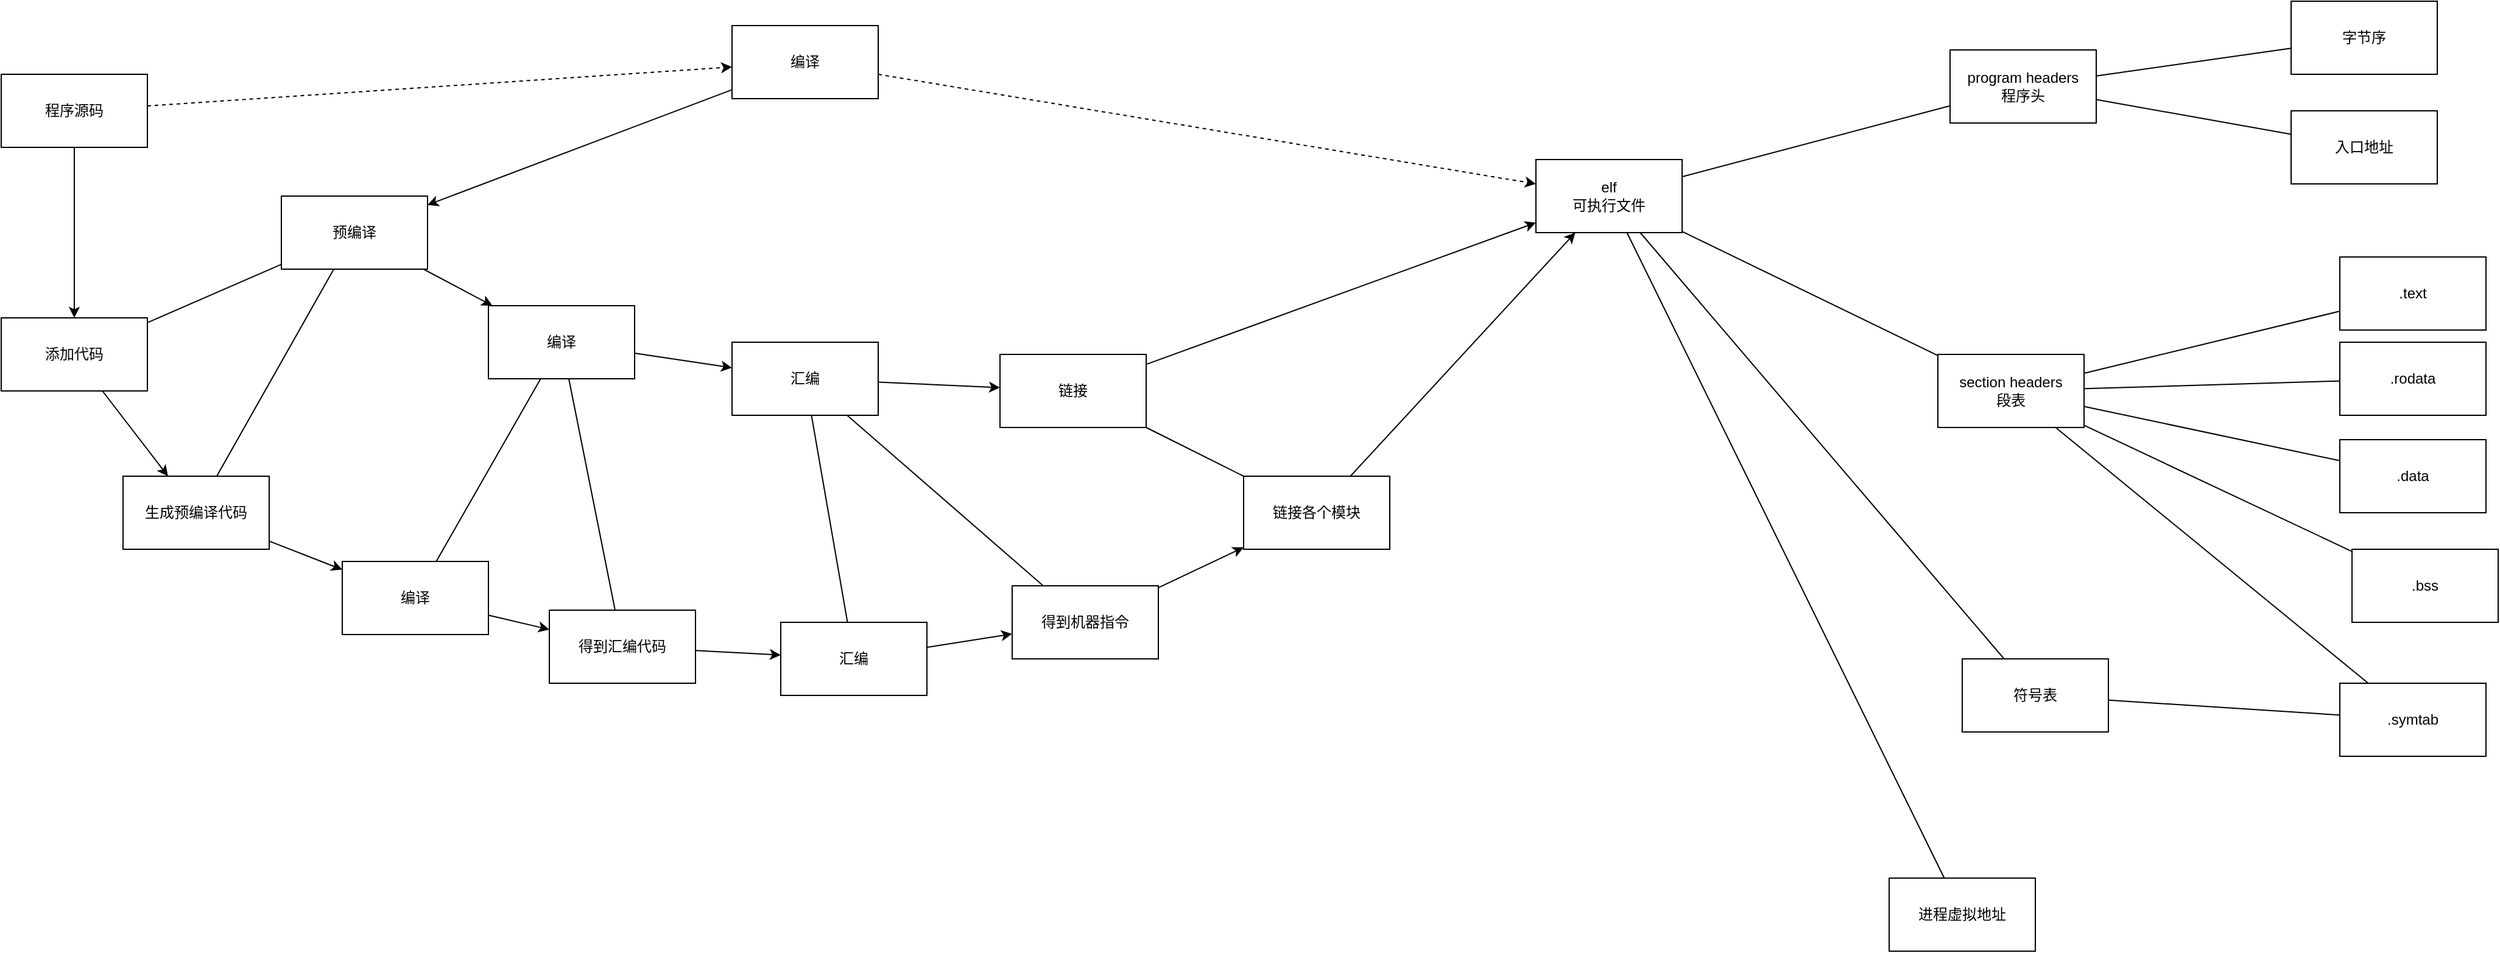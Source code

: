 <mxfile version="17.4.2" type="device"><diagram id="a2Xf-FtpL4dgwreFlvyd" name="第 1 页"><mxGraphModel dx="2107" dy="992" grid="1" gridSize="10" guides="0" tooltips="1" connect="1" arrows="0" fold="1" page="1" pageScale="1" pageWidth="827" pageHeight="1169" math="0" shadow="0"><root><mxCell id="0"/><mxCell id="1" parent="0"/><mxCell id="3gaF7mHsDb8X9RoKGPlb-1" value="程序源码" style="rounded=0;whiteSpace=wrap;html=1;fillColor=none;" vertex="1" parent="1"><mxGeometry x="-150" y="160" width="120" height="60" as="geometry"/></mxCell><mxCell id="3gaF7mHsDb8X9RoKGPlb-2" value="编译" style="rounded=0;whiteSpace=wrap;html=1;fillColor=none;" vertex="1" parent="1"><mxGeometry x="450" y="120" width="120" height="60" as="geometry"/></mxCell><mxCell id="3gaF7mHsDb8X9RoKGPlb-3" value="预编译" style="rounded=0;whiteSpace=wrap;html=1;fillColor=none;" vertex="1" parent="1"><mxGeometry x="80" y="260" width="120" height="60" as="geometry"/></mxCell><mxCell id="3gaF7mHsDb8X9RoKGPlb-4" value="编译" style="rounded=0;whiteSpace=wrap;html=1;fillColor=none;" vertex="1" parent="1"><mxGeometry x="250" y="350" width="120" height="60" as="geometry"/></mxCell><mxCell id="3gaF7mHsDb8X9RoKGPlb-5" value="汇编" style="rounded=0;whiteSpace=wrap;html=1;fillColor=none;" vertex="1" parent="1"><mxGeometry x="450" y="380" width="120" height="60" as="geometry"/></mxCell><mxCell id="3gaF7mHsDb8X9RoKGPlb-6" value="链接" style="rounded=0;whiteSpace=wrap;html=1;fillColor=none;" vertex="1" parent="1"><mxGeometry x="670" y="390" width="120" height="60" as="geometry"/></mxCell><mxCell id="3gaF7mHsDb8X9RoKGPlb-8" value="elf&lt;br&gt;可执行文件" style="rounded=0;whiteSpace=wrap;html=1;fillColor=none;" vertex="1" parent="1"><mxGeometry x="1110" y="230" width="120" height="60" as="geometry"/></mxCell><mxCell id="3gaF7mHsDb8X9RoKGPlb-9" value="" style="endArrow=classic;html=1;rounded=0;dashed=1;" edge="1" parent="1" source="3gaF7mHsDb8X9RoKGPlb-1" target="3gaF7mHsDb8X9RoKGPlb-2"><mxGeometry width="50" height="50" relative="1" as="geometry"><mxPoint x="580" y="470" as="sourcePoint"/><mxPoint x="630" y="420" as="targetPoint"/></mxGeometry></mxCell><mxCell id="3gaF7mHsDb8X9RoKGPlb-12" value="" style="endArrow=classic;html=1;rounded=0;" edge="1" parent="1" source="3gaF7mHsDb8X9RoKGPlb-2" target="3gaF7mHsDb8X9RoKGPlb-3"><mxGeometry width="50" height="50" relative="1" as="geometry"><mxPoint x="290" y="240" as="sourcePoint"/><mxPoint x="410" y="300" as="targetPoint"/></mxGeometry></mxCell><mxCell id="3gaF7mHsDb8X9RoKGPlb-13" value="" style="endArrow=classic;html=1;rounded=0;" edge="1" parent="1" source="3gaF7mHsDb8X9RoKGPlb-4" target="3gaF7mHsDb8X9RoKGPlb-5"><mxGeometry width="50" height="50" relative="1" as="geometry"><mxPoint x="290" y="210" as="sourcePoint"/><mxPoint x="430" y="210" as="targetPoint"/></mxGeometry></mxCell><mxCell id="3gaF7mHsDb8X9RoKGPlb-14" value="" style="endArrow=classic;html=1;rounded=0;" edge="1" parent="1" source="3gaF7mHsDb8X9RoKGPlb-5" target="3gaF7mHsDb8X9RoKGPlb-6"><mxGeometry width="50" height="50" relative="1" as="geometry"><mxPoint x="505" y="490" as="sourcePoint"/><mxPoint x="535" y="550" as="targetPoint"/></mxGeometry></mxCell><mxCell id="3gaF7mHsDb8X9RoKGPlb-15" value="" style="endArrow=classic;html=1;rounded=0;dashed=1;" edge="1" parent="1" source="3gaF7mHsDb8X9RoKGPlb-2" target="3gaF7mHsDb8X9RoKGPlb-8"><mxGeometry width="50" height="50" relative="1" as="geometry"><mxPoint x="565" y="610" as="sourcePoint"/><mxPoint x="595" y="670" as="targetPoint"/></mxGeometry></mxCell><mxCell id="3gaF7mHsDb8X9RoKGPlb-16" value="" style="endArrow=classic;html=1;rounded=0;" edge="1" parent="1" source="3gaF7mHsDb8X9RoKGPlb-1" target="3gaF7mHsDb8X9RoKGPlb-47"><mxGeometry width="50" height="50" relative="1" as="geometry"><mxPoint x="474.615" y="360" as="sourcePoint"/><mxPoint x="485.385" y="430" as="targetPoint"/></mxGeometry></mxCell><mxCell id="3gaF7mHsDb8X9RoKGPlb-17" value="" style="endArrow=classic;html=1;rounded=0;" edge="1" parent="1" source="3gaF7mHsDb8X9RoKGPlb-54" target="3gaF7mHsDb8X9RoKGPlb-8"><mxGeometry width="50" height="50" relative="1" as="geometry"><mxPoint x="290" y="240" as="sourcePoint"/><mxPoint x="410" y="300" as="targetPoint"/></mxGeometry></mxCell><mxCell id="3gaF7mHsDb8X9RoKGPlb-18" value="符号表" style="rounded=0;whiteSpace=wrap;html=1;fillColor=none;" vertex="1" parent="1"><mxGeometry x="1460" y="640" width="120" height="60" as="geometry"/></mxCell><mxCell id="3gaF7mHsDb8X9RoKGPlb-19" value="section headers&lt;br&gt;段表" style="rounded=0;whiteSpace=wrap;html=1;fillColor=none;" vertex="1" parent="1"><mxGeometry x="1440" y="390" width="120" height="60" as="geometry"/></mxCell><mxCell id="3gaF7mHsDb8X9RoKGPlb-20" value=".text" style="rounded=0;whiteSpace=wrap;html=1;fillColor=none;" vertex="1" parent="1"><mxGeometry x="1770" y="310" width="120" height="60" as="geometry"/></mxCell><mxCell id="3gaF7mHsDb8X9RoKGPlb-21" value=".data" style="rounded=0;whiteSpace=wrap;html=1;fillColor=none;" vertex="1" parent="1"><mxGeometry x="1770" y="460" width="120" height="60" as="geometry"/></mxCell><mxCell id="3gaF7mHsDb8X9RoKGPlb-22" value=".bss" style="rounded=0;whiteSpace=wrap;html=1;fillColor=none;" vertex="1" parent="1"><mxGeometry x="1780" y="550" width="120" height="60" as="geometry"/></mxCell><mxCell id="3gaF7mHsDb8X9RoKGPlb-23" value=".rodata" style="rounded=0;whiteSpace=wrap;html=1;fillColor=none;" vertex="1" parent="1"><mxGeometry x="1770" y="380" width="120" height="60" as="geometry"/></mxCell><mxCell id="3gaF7mHsDb8X9RoKGPlb-25" value="program headers&lt;br&gt;程序头" style="rounded=0;whiteSpace=wrap;html=1;fillColor=none;" vertex="1" parent="1"><mxGeometry x="1450" y="140" width="120" height="60" as="geometry"/></mxCell><mxCell id="3gaF7mHsDb8X9RoKGPlb-26" value="字节序" style="rounded=0;whiteSpace=wrap;html=1;fillColor=none;" vertex="1" parent="1"><mxGeometry x="1730" y="100" width="120" height="60" as="geometry"/></mxCell><mxCell id="3gaF7mHsDb8X9RoKGPlb-27" value="入口地址" style="rounded=0;whiteSpace=wrap;html=1;fillColor=none;" vertex="1" parent="1"><mxGeometry x="1730" y="190" width="120" height="60" as="geometry"/></mxCell><mxCell id="3gaF7mHsDb8X9RoKGPlb-28" value=".symtab" style="rounded=0;whiteSpace=wrap;html=1;fillColor=none;" vertex="1" parent="1"><mxGeometry x="1770" y="660" width="120" height="60" as="geometry"/></mxCell><mxCell id="3gaF7mHsDb8X9RoKGPlb-29" value="进程虚拟地址" style="rounded=0;whiteSpace=wrap;html=1;fillColor=none;" vertex="1" parent="1"><mxGeometry x="1400" y="820" width="120" height="60" as="geometry"/></mxCell><mxCell id="3gaF7mHsDb8X9RoKGPlb-30" value="" style="endArrow=none;html=1;rounded=0;" edge="1" parent="1" source="3gaF7mHsDb8X9RoKGPlb-8" target="3gaF7mHsDb8X9RoKGPlb-25"><mxGeometry width="50" height="50" relative="1" as="geometry"><mxPoint x="1030" y="410" as="sourcePoint"/><mxPoint x="1080" y="360" as="targetPoint"/></mxGeometry></mxCell><mxCell id="3gaF7mHsDb8X9RoKGPlb-31" value="" style="endArrow=none;html=1;rounded=0;" edge="1" parent="1" source="3gaF7mHsDb8X9RoKGPlb-8" target="3gaF7mHsDb8X9RoKGPlb-19"><mxGeometry width="50" height="50" relative="1" as="geometry"><mxPoint x="1020" y="230" as="sourcePoint"/><mxPoint x="1140" y="140" as="targetPoint"/></mxGeometry></mxCell><mxCell id="3gaF7mHsDb8X9RoKGPlb-33" value="" style="endArrow=none;html=1;rounded=0;" edge="1" parent="1" source="3gaF7mHsDb8X9RoKGPlb-19" target="3gaF7mHsDb8X9RoKGPlb-20"><mxGeometry width="50" height="50" relative="1" as="geometry"><mxPoint x="1352.5" y="340" as="sourcePoint"/><mxPoint x="1457.5" y="400" as="targetPoint"/></mxGeometry></mxCell><mxCell id="3gaF7mHsDb8X9RoKGPlb-34" value="" style="endArrow=none;html=1;rounded=0;" edge="1" parent="1" source="3gaF7mHsDb8X9RoKGPlb-19" target="3gaF7mHsDb8X9RoKGPlb-23"><mxGeometry width="50" height="50" relative="1" as="geometry"><mxPoint x="1564" y="400" as="sourcePoint"/><mxPoint x="1636" y="360" as="targetPoint"/></mxGeometry></mxCell><mxCell id="3gaF7mHsDb8X9RoKGPlb-35" value="" style="endArrow=none;html=1;rounded=0;" edge="1" parent="1" source="3gaF7mHsDb8X9RoKGPlb-19" target="3gaF7mHsDb8X9RoKGPlb-21"><mxGeometry width="50" height="50" relative="1" as="geometry"><mxPoint x="1570" y="420" as="sourcePoint"/><mxPoint x="1630" y="410" as="targetPoint"/></mxGeometry></mxCell><mxCell id="3gaF7mHsDb8X9RoKGPlb-36" value="" style="endArrow=none;html=1;rounded=0;" edge="1" parent="1" source="3gaF7mHsDb8X9RoKGPlb-19" target="3gaF7mHsDb8X9RoKGPlb-22"><mxGeometry width="50" height="50" relative="1" as="geometry"><mxPoint x="1570" y="446.667" as="sourcePoint"/><mxPoint x="1630" y="463.333" as="targetPoint"/></mxGeometry></mxCell><mxCell id="3gaF7mHsDb8X9RoKGPlb-37" value="" style="endArrow=none;html=1;rounded=0;" edge="1" parent="1" source="3gaF7mHsDb8X9RoKGPlb-19" target="3gaF7mHsDb8X9RoKGPlb-28"><mxGeometry width="50" height="50" relative="1" as="geometry"><mxPoint x="1550.714" y="460" as="sourcePoint"/><mxPoint x="1659.286" y="540" as="targetPoint"/></mxGeometry></mxCell><mxCell id="3gaF7mHsDb8X9RoKGPlb-38" value="" style="endArrow=none;html=1;rounded=0;" edge="1" parent="1" source="3gaF7mHsDb8X9RoKGPlb-8" target="3gaF7mHsDb8X9RoKGPlb-18"><mxGeometry width="50" height="50" relative="1" as="geometry"><mxPoint x="1213.75" y="410" as="sourcePoint"/><mxPoint x="1356.25" y="590" as="targetPoint"/></mxGeometry></mxCell><mxCell id="3gaF7mHsDb8X9RoKGPlb-39" value="" style="endArrow=none;html=1;rounded=0;" edge="1" parent="1" source="3gaF7mHsDb8X9RoKGPlb-18" target="3gaF7mHsDb8X9RoKGPlb-28"><mxGeometry width="50" height="50" relative="1" as="geometry"><mxPoint x="1314" y="340" as="sourcePoint"/><mxPoint x="1496" y="730" as="targetPoint"/></mxGeometry></mxCell><mxCell id="3gaF7mHsDb8X9RoKGPlb-40" value="" style="endArrow=none;html=1;rounded=0;" edge="1" parent="1" source="3gaF7mHsDb8X9RoKGPlb-8" target="3gaF7mHsDb8X9RoKGPlb-29"><mxGeometry width="50" height="50" relative="1" as="geometry"><mxPoint x="1250" y="681.579" as="sourcePoint"/><mxPoint x="1320" y="648.421" as="targetPoint"/></mxGeometry></mxCell><mxCell id="3gaF7mHsDb8X9RoKGPlb-41" value="" style="endArrow=none;html=1;rounded=0;" edge="1" parent="1" source="3gaF7mHsDb8X9RoKGPlb-25" target="3gaF7mHsDb8X9RoKGPlb-26"><mxGeometry width="50" height="50" relative="1" as="geometry"><mxPoint x="1330.862" y="360" as="sourcePoint"/><mxPoint x="1519.138" y="880" as="targetPoint"/></mxGeometry></mxCell><mxCell id="3gaF7mHsDb8X9RoKGPlb-42" value="" style="endArrow=none;html=1;rounded=0;" edge="1" parent="1" source="3gaF7mHsDb8X9RoKGPlb-25" target="3gaF7mHsDb8X9RoKGPlb-27"><mxGeometry width="50" height="50" relative="1" as="geometry"><mxPoint x="1580" y="168.571" as="sourcePoint"/><mxPoint x="1670" y="151.429" as="targetPoint"/></mxGeometry></mxCell><mxCell id="3gaF7mHsDb8X9RoKGPlb-47" value="添加代码" style="rounded=0;whiteSpace=wrap;html=1;fillColor=none;" vertex="1" parent="1"><mxGeometry x="-150" y="360" width="120" height="60" as="geometry"/></mxCell><mxCell id="3gaF7mHsDb8X9RoKGPlb-48" value="生成预编译代码" style="rounded=0;whiteSpace=wrap;html=1;fillColor=none;" vertex="1" parent="1"><mxGeometry x="-50" y="490" width="120" height="60" as="geometry"/></mxCell><mxCell id="3gaF7mHsDb8X9RoKGPlb-49" value="编译" style="rounded=0;whiteSpace=wrap;html=1;fillColor=none;" vertex="1" parent="1"><mxGeometry x="130" y="560" width="120" height="60" as="geometry"/></mxCell><mxCell id="3gaF7mHsDb8X9RoKGPlb-50" value="得到汇编代码" style="rounded=0;whiteSpace=wrap;html=1;fillColor=none;" vertex="1" parent="1"><mxGeometry x="300" y="600" width="120" height="60" as="geometry"/></mxCell><mxCell id="3gaF7mHsDb8X9RoKGPlb-51" value="汇编" style="rounded=0;whiteSpace=wrap;html=1;fillColor=none;" vertex="1" parent="1"><mxGeometry x="490" y="610" width="120" height="60" as="geometry"/></mxCell><mxCell id="3gaF7mHsDb8X9RoKGPlb-52" value="得到机器指令" style="rounded=0;whiteSpace=wrap;html=1;fillColor=none;" vertex="1" parent="1"><mxGeometry x="680" y="580" width="120" height="60" as="geometry"/></mxCell><mxCell id="3gaF7mHsDb8X9RoKGPlb-53" value="" style="endArrow=classic;html=1;rounded=0;" edge="1" parent="1" source="3gaF7mHsDb8X9RoKGPlb-3" target="3gaF7mHsDb8X9RoKGPlb-4"><mxGeometry width="50" height="50" relative="1" as="geometry"><mxPoint x="560" y="216.4" as="sourcePoint"/><mxPoint x="430" y="273.6" as="targetPoint"/></mxGeometry></mxCell><mxCell id="3gaF7mHsDb8X9RoKGPlb-54" value="链接各个模块" style="rounded=0;whiteSpace=wrap;html=1;fillColor=none;" vertex="1" parent="1"><mxGeometry x="870" y="490" width="120" height="60" as="geometry"/></mxCell><mxCell id="3gaF7mHsDb8X9RoKGPlb-55" value="" style="endArrow=classic;html=1;rounded=0;" edge="1" parent="1" source="3gaF7mHsDb8X9RoKGPlb-6" target="3gaF7mHsDb8X9RoKGPlb-8"><mxGeometry width="50" height="50" relative="1" as="geometry"><mxPoint x="640" y="460" as="sourcePoint"/><mxPoint x="780" y="460" as="targetPoint"/></mxGeometry></mxCell><mxCell id="3gaF7mHsDb8X9RoKGPlb-57" value="" style="endArrow=classic;html=1;rounded=0;" edge="1" parent="1" source="3gaF7mHsDb8X9RoKGPlb-47" target="3gaF7mHsDb8X9RoKGPlb-48"><mxGeometry width="50" height="50" relative="1" as="geometry"><mxPoint x="-67.308" y="230" as="sourcePoint"/><mxPoint x="17.308" y="430" as="targetPoint"/></mxGeometry></mxCell><mxCell id="3gaF7mHsDb8X9RoKGPlb-58" value="" style="endArrow=classic;html=1;rounded=0;" edge="1" parent="1" source="3gaF7mHsDb8X9RoKGPlb-48" target="3gaF7mHsDb8X9RoKGPlb-49"><mxGeometry width="50" height="50" relative="1" as="geometry"><mxPoint x="67.5" y="490" as="sourcePoint"/><mxPoint x="142.5" y="550" as="targetPoint"/></mxGeometry></mxCell><mxCell id="3gaF7mHsDb8X9RoKGPlb-59" value="" style="endArrow=classic;html=1;rounded=0;" edge="1" parent="1" source="3gaF7mHsDb8X9RoKGPlb-49" target="3gaF7mHsDb8X9RoKGPlb-50"><mxGeometry width="50" height="50" relative="1" as="geometry"><mxPoint x="240" y="587.059" as="sourcePoint"/><mxPoint x="290" y="592.941" as="targetPoint"/></mxGeometry></mxCell><mxCell id="3gaF7mHsDb8X9RoKGPlb-60" value="" style="endArrow=classic;html=1;rounded=0;" edge="1" parent="1" source="3gaF7mHsDb8X9RoKGPlb-50" target="3gaF7mHsDb8X9RoKGPlb-51"><mxGeometry width="50" height="50" relative="1" as="geometry"><mxPoint x="393.333" y="630" as="sourcePoint"/><mxPoint x="436.667" y="660" as="targetPoint"/></mxGeometry></mxCell><mxCell id="3gaF7mHsDb8X9RoKGPlb-61" value="" style="endArrow=classic;html=1;rounded=0;" edge="1" parent="1" source="3gaF7mHsDb8X9RoKGPlb-51" target="3gaF7mHsDb8X9RoKGPlb-52"><mxGeometry width="50" height="50" relative="1" as="geometry"><mxPoint x="540" y="666" as="sourcePoint"/><mxPoint x="570" y="654" as="targetPoint"/></mxGeometry></mxCell><mxCell id="3gaF7mHsDb8X9RoKGPlb-62" value="" style="endArrow=classic;html=1;rounded=0;" edge="1" parent="1" source="3gaF7mHsDb8X9RoKGPlb-52" target="3gaF7mHsDb8X9RoKGPlb-54"><mxGeometry width="50" height="50" relative="1" as="geometry"><mxPoint x="690" y="652.105" as="sourcePoint"/><mxPoint x="760" y="677.895" as="targetPoint"/></mxGeometry></mxCell><mxCell id="3gaF7mHsDb8X9RoKGPlb-63" value="" style="endArrow=none;html=1;rounded=0;" edge="1" parent="1" source="3gaF7mHsDb8X9RoKGPlb-47" target="3gaF7mHsDb8X9RoKGPlb-3"><mxGeometry width="50" height="50" relative="1" as="geometry"><mxPoint x="340" y="500" as="sourcePoint"/><mxPoint x="390" y="450" as="targetPoint"/></mxGeometry></mxCell><mxCell id="3gaF7mHsDb8X9RoKGPlb-64" value="" style="endArrow=none;html=1;rounded=0;" edge="1" parent="1" source="3gaF7mHsDb8X9RoKGPlb-48" target="3gaF7mHsDb8X9RoKGPlb-3"><mxGeometry width="50" height="50" relative="1" as="geometry"><mxPoint x="52.5" y="430" as="sourcePoint"/><mxPoint x="127.5" y="330" as="targetPoint"/></mxGeometry></mxCell><mxCell id="3gaF7mHsDb8X9RoKGPlb-65" value="" style="endArrow=none;html=1;rounded=0;" edge="1" parent="1" source="3gaF7mHsDb8X9RoKGPlb-49" target="3gaF7mHsDb8X9RoKGPlb-4"><mxGeometry width="50" height="50" relative="1" as="geometry"><mxPoint x="176.786" y="550" as="sourcePoint"/><mxPoint x="153.214" y="330" as="targetPoint"/></mxGeometry></mxCell><mxCell id="3gaF7mHsDb8X9RoKGPlb-66" value="" style="endArrow=none;html=1;rounded=0;" edge="1" parent="1" source="3gaF7mHsDb8X9RoKGPlb-50" target="3gaF7mHsDb8X9RoKGPlb-4"><mxGeometry width="50" height="50" relative="1" as="geometry"><mxPoint x="345.714" y="570" as="sourcePoint"/><mxPoint x="324.286" y="420" as="targetPoint"/></mxGeometry></mxCell><mxCell id="3gaF7mHsDb8X9RoKGPlb-67" value="" style="endArrow=none;html=1;rounded=0;" edge="1" parent="1" source="3gaF7mHsDb8X9RoKGPlb-51" target="3gaF7mHsDb8X9RoKGPlb-5"><mxGeometry width="50" height="50" relative="1" as="geometry"><mxPoint x="464" y="660" as="sourcePoint"/><mxPoint x="336" y="420" as="targetPoint"/></mxGeometry></mxCell><mxCell id="3gaF7mHsDb8X9RoKGPlb-68" value="" style="endArrow=none;html=1;rounded=0;" edge="1" parent="1" source="3gaF7mHsDb8X9RoKGPlb-52" target="3gaF7mHsDb8X9RoKGPlb-5"><mxGeometry width="50" height="50" relative="1" as="geometry"><mxPoint x="614.286" y="600" as="sourcePoint"/><mxPoint x="535.714" y="450" as="targetPoint"/></mxGeometry></mxCell><mxCell id="3gaF7mHsDb8X9RoKGPlb-69" value="" style="endArrow=none;html=1;rounded=0;" edge="1" parent="1" source="3gaF7mHsDb8X9RoKGPlb-54" target="3gaF7mHsDb8X9RoKGPlb-6"><mxGeometry width="50" height="50" relative="1" as="geometry"><mxPoint x="787.857" y="670" as="sourcePoint"/><mxPoint x="552.143" y="450" as="targetPoint"/></mxGeometry></mxCell></root></mxGraphModel></diagram></mxfile>